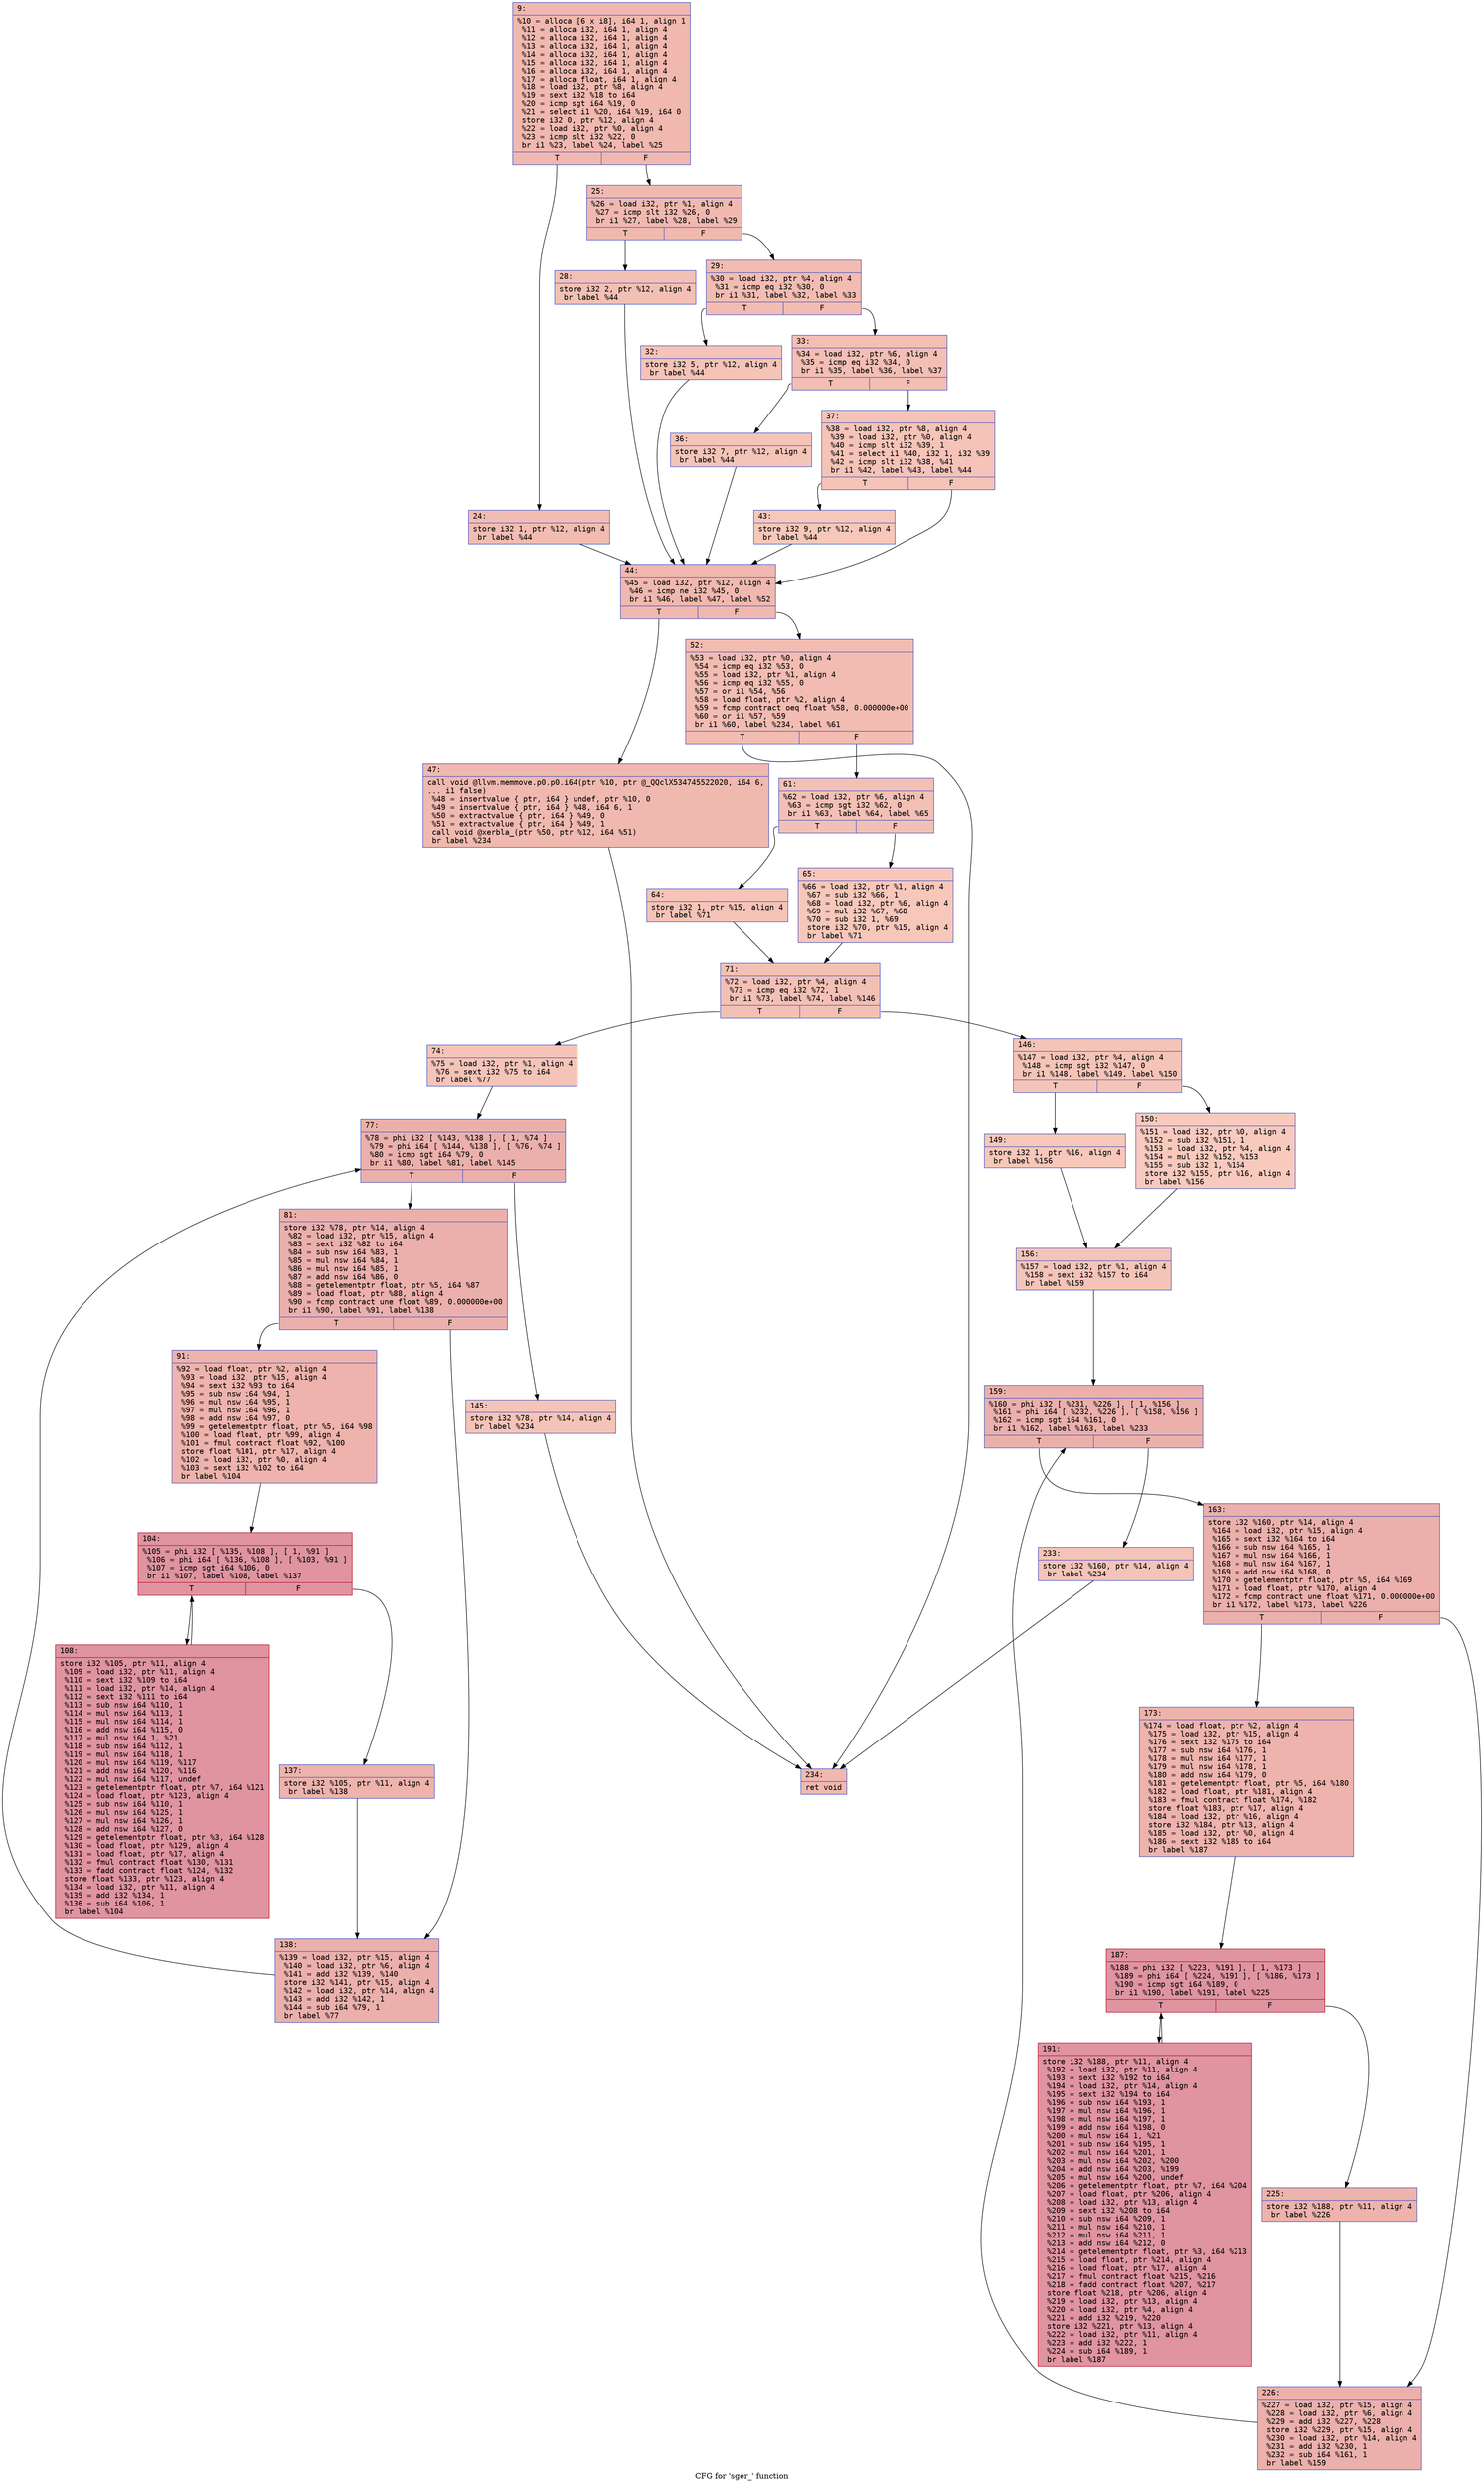 digraph "CFG for 'sger_' function" {
	label="CFG for 'sger_' function";

	Node0x55ee1044e590 [shape=record,color="#3d50c3ff", style=filled, fillcolor="#dc5d4a70" fontname="Courier",label="{9:\l|  %10 = alloca [6 x i8], i64 1, align 1\l  %11 = alloca i32, i64 1, align 4\l  %12 = alloca i32, i64 1, align 4\l  %13 = alloca i32, i64 1, align 4\l  %14 = alloca i32, i64 1, align 4\l  %15 = alloca i32, i64 1, align 4\l  %16 = alloca i32, i64 1, align 4\l  %17 = alloca float, i64 1, align 4\l  %18 = load i32, ptr %8, align 4\l  %19 = sext i32 %18 to i64\l  %20 = icmp sgt i64 %19, 0\l  %21 = select i1 %20, i64 %19, i64 0\l  store i32 0, ptr %12, align 4\l  %22 = load i32, ptr %0, align 4\l  %23 = icmp slt i32 %22, 0\l  br i1 %23, label %24, label %25\l|{<s0>T|<s1>F}}"];
	Node0x55ee1044e590:s0 -> Node0x55ee1044eca0[tooltip="9 -> 24\nProbability 37.50%" ];
	Node0x55ee1044e590:s1 -> Node0x55ee1044ecf0[tooltip="9 -> 25\nProbability 62.50%" ];
	Node0x55ee1044eca0 [shape=record,color="#3d50c3ff", style=filled, fillcolor="#e1675170" fontname="Courier",label="{24:\l|  store i32 1, ptr %12, align 4\l  br label %44\l}"];
	Node0x55ee1044eca0 -> Node0x55ee1044ee90[tooltip="24 -> 44\nProbability 100.00%" ];
	Node0x55ee1044ecf0 [shape=record,color="#3d50c3ff", style=filled, fillcolor="#de614d70" fontname="Courier",label="{25:\l|  %26 = load i32, ptr %1, align 4\l  %27 = icmp slt i32 %26, 0\l  br i1 %27, label %28, label %29\l|{<s0>T|<s1>F}}"];
	Node0x55ee1044ecf0:s0 -> Node0x55ee1044f060[tooltip="25 -> 28\nProbability 37.50%" ];
	Node0x55ee1044ecf0:s1 -> Node0x55ee1044f0b0[tooltip="25 -> 29\nProbability 62.50%" ];
	Node0x55ee1044f060 [shape=record,color="#3d50c3ff", style=filled, fillcolor="#e5705870" fontname="Courier",label="{28:\l|  store i32 2, ptr %12, align 4\l  br label %44\l}"];
	Node0x55ee1044f060 -> Node0x55ee1044ee90[tooltip="28 -> 44\nProbability 100.00%" ];
	Node0x55ee1044f0b0 [shape=record,color="#3d50c3ff", style=filled, fillcolor="#e1675170" fontname="Courier",label="{29:\l|  %30 = load i32, ptr %4, align 4\l  %31 = icmp eq i32 %30, 0\l  br i1 %31, label %32, label %33\l|{<s0>T|<s1>F}}"];
	Node0x55ee1044f0b0:s0 -> Node0x55ee1044f3d0[tooltip="29 -> 32\nProbability 37.50%" ];
	Node0x55ee1044f0b0:s1 -> Node0x55ee1044f420[tooltip="29 -> 33\nProbability 62.50%" ];
	Node0x55ee1044f3d0 [shape=record,color="#3d50c3ff", style=filled, fillcolor="#e8765c70" fontname="Courier",label="{32:\l|  store i32 5, ptr %12, align 4\l  br label %44\l}"];
	Node0x55ee1044f3d0 -> Node0x55ee1044ee90[tooltip="32 -> 44\nProbability 100.00%" ];
	Node0x55ee1044f420 [shape=record,color="#3d50c3ff", style=filled, fillcolor="#e36c5570" fontname="Courier",label="{33:\l|  %34 = load i32, ptr %6, align 4\l  %35 = icmp eq i32 %34, 0\l  br i1 %35, label %36, label %37\l|{<s0>T|<s1>F}}"];
	Node0x55ee1044f420:s0 -> Node0x55ee1044f740[tooltip="33 -> 36\nProbability 37.50%" ];
	Node0x55ee1044f420:s1 -> Node0x55ee1044f790[tooltip="33 -> 37\nProbability 62.50%" ];
	Node0x55ee1044f740 [shape=record,color="#3d50c3ff", style=filled, fillcolor="#e97a5f70" fontname="Courier",label="{36:\l|  store i32 7, ptr %12, align 4\l  br label %44\l}"];
	Node0x55ee1044f740 -> Node0x55ee1044ee90[tooltip="36 -> 44\nProbability 100.00%" ];
	Node0x55ee1044f790 [shape=record,color="#3d50c3ff", style=filled, fillcolor="#e8765c70" fontname="Courier",label="{37:\l|  %38 = load i32, ptr %8, align 4\l  %39 = load i32, ptr %0, align 4\l  %40 = icmp slt i32 %39, 1\l  %41 = select i1 %40, i32 1, i32 %39\l  %42 = icmp slt i32 %38, %41\l  br i1 %42, label %43, label %44\l|{<s0>T|<s1>F}}"];
	Node0x55ee1044f790:s0 -> Node0x55ee1044fc70[tooltip="37 -> 43\nProbability 50.00%" ];
	Node0x55ee1044f790:s1 -> Node0x55ee1044ee90[tooltip="37 -> 44\nProbability 50.00%" ];
	Node0x55ee1044fc70 [shape=record,color="#3d50c3ff", style=filled, fillcolor="#ec7f6370" fontname="Courier",label="{43:\l|  store i32 9, ptr %12, align 4\l  br label %44\l}"];
	Node0x55ee1044fc70 -> Node0x55ee1044ee90[tooltip="43 -> 44\nProbability 100.00%" ];
	Node0x55ee1044ee90 [shape=record,color="#3d50c3ff", style=filled, fillcolor="#dc5d4a70" fontname="Courier",label="{44:\l|  %45 = load i32, ptr %12, align 4\l  %46 = icmp ne i32 %45, 0\l  br i1 %46, label %47, label %52\l|{<s0>T|<s1>F}}"];
	Node0x55ee1044ee90:s0 -> Node0x55ee1044ff90[tooltip="44 -> 47\nProbability 62.50%" ];
	Node0x55ee1044ee90:s1 -> Node0x55ee1044ffe0[tooltip="44 -> 52\nProbability 37.50%" ];
	Node0x55ee1044ff90 [shape=record,color="#3d50c3ff", style=filled, fillcolor="#de614d70" fontname="Courier",label="{47:\l|  call void @llvm.memmove.p0.p0.i64(ptr %10, ptr @_QQclX534745522020, i64 6,\l... i1 false)\l  %48 = insertvalue \{ ptr, i64 \} undef, ptr %10, 0\l  %49 = insertvalue \{ ptr, i64 \} %48, i64 6, 1\l  %50 = extractvalue \{ ptr, i64 \} %49, 0\l  %51 = extractvalue \{ ptr, i64 \} %49, 1\l  call void @xerbla_(ptr %50, ptr %12, i64 %51)\l  br label %234\l}"];
	Node0x55ee1044ff90 -> Node0x55ee10450df0[tooltip="47 -> 234\nProbability 100.00%" ];
	Node0x55ee1044ffe0 [shape=record,color="#3d50c3ff", style=filled, fillcolor="#e1675170" fontname="Courier",label="{52:\l|  %53 = load i32, ptr %0, align 4\l  %54 = icmp eq i32 %53, 0\l  %55 = load i32, ptr %1, align 4\l  %56 = icmp eq i32 %55, 0\l  %57 = or i1 %54, %56\l  %58 = load float, ptr %2, align 4\l  %59 = fcmp contract oeq float %58, 0.000000e+00\l  %60 = or i1 %57, %59\l  br i1 %60, label %234, label %61\l|{<s0>T|<s1>F}}"];
	Node0x55ee1044ffe0:s0 -> Node0x55ee10450df0[tooltip="52 -> 234\nProbability 50.00%" ];
	Node0x55ee1044ffe0:s1 -> Node0x55ee10451300[tooltip="52 -> 61\nProbability 50.00%" ];
	Node0x55ee10451300 [shape=record,color="#3d50c3ff", style=filled, fillcolor="#e5705870" fontname="Courier",label="{61:\l|  %62 = load i32, ptr %6, align 4\l  %63 = icmp sgt i32 %62, 0\l  br i1 %63, label %64, label %65\l|{<s0>T|<s1>F}}"];
	Node0x55ee10451300:s0 -> Node0x55ee10451510[tooltip="61 -> 64\nProbability 62.50%" ];
	Node0x55ee10451300:s1 -> Node0x55ee10451560[tooltip="61 -> 65\nProbability 37.50%" ];
	Node0x55ee10451510 [shape=record,color="#3d50c3ff", style=filled, fillcolor="#e8765c70" fontname="Courier",label="{64:\l|  store i32 1, ptr %15, align 4\l  br label %71\l}"];
	Node0x55ee10451510 -> Node0x55ee10451700[tooltip="64 -> 71\nProbability 100.00%" ];
	Node0x55ee10451560 [shape=record,color="#3d50c3ff", style=filled, fillcolor="#ec7f6370" fontname="Courier",label="{65:\l|  %66 = load i32, ptr %1, align 4\l  %67 = sub i32 %66, 1\l  %68 = load i32, ptr %6, align 4\l  %69 = mul i32 %67, %68\l  %70 = sub i32 1, %69\l  store i32 %70, ptr %15, align 4\l  br label %71\l}"];
	Node0x55ee10451560 -> Node0x55ee10451700[tooltip="65 -> 71\nProbability 100.00%" ];
	Node0x55ee10451700 [shape=record,color="#3d50c3ff", style=filled, fillcolor="#e5705870" fontname="Courier",label="{71:\l|  %72 = load i32, ptr %4, align 4\l  %73 = icmp eq i32 %72, 1\l  br i1 %73, label %74, label %146\l|{<s0>T|<s1>F}}"];
	Node0x55ee10451700:s0 -> Node0x55ee10451c90[tooltip="71 -> 74\nProbability 50.00%" ];
	Node0x55ee10451700:s1 -> Node0x55ee10451ce0[tooltip="71 -> 146\nProbability 50.00%" ];
	Node0x55ee10451c90 [shape=record,color="#3d50c3ff", style=filled, fillcolor="#e97a5f70" fontname="Courier",label="{74:\l|  %75 = load i32, ptr %1, align 4\l  %76 = sext i32 %75 to i64\l  br label %77\l}"];
	Node0x55ee10451c90 -> Node0x55ee10451ed0[tooltip="74 -> 77\nProbability 100.00%" ];
	Node0x55ee10451ed0 [shape=record,color="#3d50c3ff", style=filled, fillcolor="#d24b4070" fontname="Courier",label="{77:\l|  %78 = phi i32 [ %143, %138 ], [ 1, %74 ]\l  %79 = phi i64 [ %144, %138 ], [ %76, %74 ]\l  %80 = icmp sgt i64 %79, 0\l  br i1 %80, label %81, label %145\l|{<s0>T|<s1>F}}"];
	Node0x55ee10451ed0:s0 -> Node0x55ee104573e0[tooltip="77 -> 81\nProbability 96.88%" ];
	Node0x55ee10451ed0:s1 -> Node0x55ee10457430[tooltip="77 -> 145\nProbability 3.12%" ];
	Node0x55ee104573e0 [shape=record,color="#3d50c3ff", style=filled, fillcolor="#d24b4070" fontname="Courier",label="{81:\l|  store i32 %78, ptr %14, align 4\l  %82 = load i32, ptr %15, align 4\l  %83 = sext i32 %82 to i64\l  %84 = sub nsw i64 %83, 1\l  %85 = mul nsw i64 %84, 1\l  %86 = mul nsw i64 %85, 1\l  %87 = add nsw i64 %86, 0\l  %88 = getelementptr float, ptr %5, i64 %87\l  %89 = load float, ptr %88, align 4\l  %90 = fcmp contract une float %89, 0.000000e+00\l  br i1 %90, label %91, label %138\l|{<s0>T|<s1>F}}"];
	Node0x55ee104573e0:s0 -> Node0x55ee10457ab0[tooltip="81 -> 91\nProbability 62.50%" ];
	Node0x55ee104573e0:s1 -> Node0x55ee10451f90[tooltip="81 -> 138\nProbability 37.50%" ];
	Node0x55ee10457ab0 [shape=record,color="#3d50c3ff", style=filled, fillcolor="#d6524470" fontname="Courier",label="{91:\l|  %92 = load float, ptr %2, align 4\l  %93 = load i32, ptr %15, align 4\l  %94 = sext i32 %93 to i64\l  %95 = sub nsw i64 %94, 1\l  %96 = mul nsw i64 %95, 1\l  %97 = mul nsw i64 %96, 1\l  %98 = add nsw i64 %97, 0\l  %99 = getelementptr float, ptr %5, i64 %98\l  %100 = load float, ptr %99, align 4\l  %101 = fmul contract float %92, %100\l  store float %101, ptr %17, align 4\l  %102 = load i32, ptr %0, align 4\l  %103 = sext i32 %102 to i64\l  br label %104\l}"];
	Node0x55ee10457ab0 -> Node0x55ee104505d0[tooltip="91 -> 104\nProbability 100.00%" ];
	Node0x55ee104505d0 [shape=record,color="#b70d28ff", style=filled, fillcolor="#b70d2870" fontname="Courier",label="{104:\l|  %105 = phi i32 [ %135, %108 ], [ 1, %91 ]\l  %106 = phi i64 [ %136, %108 ], [ %103, %91 ]\l  %107 = icmp sgt i64 %106, 0\l  br i1 %107, label %108, label %137\l|{<s0>T|<s1>F}}"];
	Node0x55ee104505d0:s0 -> Node0x55ee10450690[tooltip="104 -> 108\nProbability 96.88%" ];
	Node0x55ee104505d0:s1 -> Node0x55ee10458dc0[tooltip="104 -> 137\nProbability 3.12%" ];
	Node0x55ee10450690 [shape=record,color="#b70d28ff", style=filled, fillcolor="#b70d2870" fontname="Courier",label="{108:\l|  store i32 %105, ptr %11, align 4\l  %109 = load i32, ptr %11, align 4\l  %110 = sext i32 %109 to i64\l  %111 = load i32, ptr %14, align 4\l  %112 = sext i32 %111 to i64\l  %113 = sub nsw i64 %110, 1\l  %114 = mul nsw i64 %113, 1\l  %115 = mul nsw i64 %114, 1\l  %116 = add nsw i64 %115, 0\l  %117 = mul nsw i64 1, %21\l  %118 = sub nsw i64 %112, 1\l  %119 = mul nsw i64 %118, 1\l  %120 = mul nsw i64 %119, %117\l  %121 = add nsw i64 %120, %116\l  %122 = mul nsw i64 %117, undef\l  %123 = getelementptr float, ptr %7, i64 %121\l  %124 = load float, ptr %123, align 4\l  %125 = sub nsw i64 %110, 1\l  %126 = mul nsw i64 %125, 1\l  %127 = mul nsw i64 %126, 1\l  %128 = add nsw i64 %127, 0\l  %129 = getelementptr float, ptr %3, i64 %128\l  %130 = load float, ptr %129, align 4\l  %131 = load float, ptr %17, align 4\l  %132 = fmul contract float %130, %131\l  %133 = fadd contract float %124, %132\l  store float %133, ptr %123, align 4\l  %134 = load i32, ptr %11, align 4\l  %135 = add i32 %134, 1\l  %136 = sub i64 %106, 1\l  br label %104\l}"];
	Node0x55ee10450690 -> Node0x55ee104505d0[tooltip="108 -> 104\nProbability 100.00%" ];
	Node0x55ee10458dc0 [shape=record,color="#3d50c3ff", style=filled, fillcolor="#d6524470" fontname="Courier",label="{137:\l|  store i32 %105, ptr %11, align 4\l  br label %138\l}"];
	Node0x55ee10458dc0 -> Node0x55ee10451f90[tooltip="137 -> 138\nProbability 100.00%" ];
	Node0x55ee10451f90 [shape=record,color="#3d50c3ff", style=filled, fillcolor="#d24b4070" fontname="Courier",label="{138:\l|  %139 = load i32, ptr %15, align 4\l  %140 = load i32, ptr %6, align 4\l  %141 = add i32 %139, %140\l  store i32 %141, ptr %15, align 4\l  %142 = load i32, ptr %14, align 4\l  %143 = add i32 %142, 1\l  %144 = sub i64 %79, 1\l  br label %77\l}"];
	Node0x55ee10451f90 -> Node0x55ee10451ed0[tooltip="138 -> 77\nProbability 100.00%" ];
	Node0x55ee10457430 [shape=record,color="#3d50c3ff", style=filled, fillcolor="#e97a5f70" fontname="Courier",label="{145:\l|  store i32 %78, ptr %14, align 4\l  br label %234\l}"];
	Node0x55ee10457430 -> Node0x55ee10450df0[tooltip="145 -> 234\nProbability 100.00%" ];
	Node0x55ee10451ce0 [shape=record,color="#3d50c3ff", style=filled, fillcolor="#e97a5f70" fontname="Courier",label="{146:\l|  %147 = load i32, ptr %4, align 4\l  %148 = icmp sgt i32 %147, 0\l  br i1 %148, label %149, label %150\l|{<s0>T|<s1>F}}"];
	Node0x55ee10451ce0:s0 -> Node0x55ee1045a720[tooltip="146 -> 149\nProbability 62.50%" ];
	Node0x55ee10451ce0:s1 -> Node0x55ee1045a770[tooltip="146 -> 150\nProbability 37.50%" ];
	Node0x55ee1045a720 [shape=record,color="#3d50c3ff", style=filled, fillcolor="#ec7f6370" fontname="Courier",label="{149:\l|  store i32 1, ptr %16, align 4\l  br label %156\l}"];
	Node0x55ee1045a720 -> Node0x55ee1045a910[tooltip="149 -> 156\nProbability 100.00%" ];
	Node0x55ee1045a770 [shape=record,color="#3d50c3ff", style=filled, fillcolor="#ef886b70" fontname="Courier",label="{150:\l|  %151 = load i32, ptr %0, align 4\l  %152 = sub i32 %151, 1\l  %153 = load i32, ptr %4, align 4\l  %154 = mul i32 %152, %153\l  %155 = sub i32 1, %154\l  store i32 %155, ptr %16, align 4\l  br label %156\l}"];
	Node0x55ee1045a770 -> Node0x55ee1045a910[tooltip="150 -> 156\nProbability 100.00%" ];
	Node0x55ee1045a910 [shape=record,color="#3d50c3ff", style=filled, fillcolor="#e97a5f70" fontname="Courier",label="{156:\l|  %157 = load i32, ptr %1, align 4\l  %158 = sext i32 %157 to i64\l  br label %159\l}"];
	Node0x55ee1045a910 -> Node0x55ee1045ae80[tooltip="156 -> 159\nProbability 100.00%" ];
	Node0x55ee1045ae80 [shape=record,color="#3d50c3ff", style=filled, fillcolor="#d24b4070" fontname="Courier",label="{159:\l|  %160 = phi i32 [ %231, %226 ], [ 1, %156 ]\l  %161 = phi i64 [ %232, %226 ], [ %158, %156 ]\l  %162 = icmp sgt i64 %161, 0\l  br i1 %162, label %163, label %233\l|{<s0>T|<s1>F}}"];
	Node0x55ee1045ae80:s0 -> Node0x55ee1045b1a0[tooltip="159 -> 163\nProbability 96.88%" ];
	Node0x55ee1045ae80:s1 -> Node0x55ee1045b1f0[tooltip="159 -> 233\nProbability 3.12%" ];
	Node0x55ee1045b1a0 [shape=record,color="#3d50c3ff", style=filled, fillcolor="#d24b4070" fontname="Courier",label="{163:\l|  store i32 %160, ptr %14, align 4\l  %164 = load i32, ptr %15, align 4\l  %165 = sext i32 %164 to i64\l  %166 = sub nsw i64 %165, 1\l  %167 = mul nsw i64 %166, 1\l  %168 = mul nsw i64 %167, 1\l  %169 = add nsw i64 %168, 0\l  %170 = getelementptr float, ptr %5, i64 %169\l  %171 = load float, ptr %170, align 4\l  %172 = fcmp contract une float %171, 0.000000e+00\l  br i1 %172, label %173, label %226\l|{<s0>T|<s1>F}}"];
	Node0x55ee1045b1a0:s0 -> Node0x55ee1045b870[tooltip="163 -> 173\nProbability 62.50%" ];
	Node0x55ee1045b1a0:s1 -> Node0x55ee1045af40[tooltip="163 -> 226\nProbability 37.50%" ];
	Node0x55ee1045b870 [shape=record,color="#3d50c3ff", style=filled, fillcolor="#d6524470" fontname="Courier",label="{173:\l|  %174 = load float, ptr %2, align 4\l  %175 = load i32, ptr %15, align 4\l  %176 = sext i32 %175 to i64\l  %177 = sub nsw i64 %176, 1\l  %178 = mul nsw i64 %177, 1\l  %179 = mul nsw i64 %178, 1\l  %180 = add nsw i64 %179, 0\l  %181 = getelementptr float, ptr %5, i64 %180\l  %182 = load float, ptr %181, align 4\l  %183 = fmul contract float %174, %182\l  store float %183, ptr %17, align 4\l  %184 = load i32, ptr %16, align 4\l  store i32 %184, ptr %13, align 4\l  %185 = load i32, ptr %0, align 4\l  %186 = sext i32 %185 to i64\l  br label %187\l}"];
	Node0x55ee1045b870 -> Node0x55ee1045c180[tooltip="173 -> 187\nProbability 100.00%" ];
	Node0x55ee1045c180 [shape=record,color="#b70d28ff", style=filled, fillcolor="#b70d2870" fontname="Courier",label="{187:\l|  %188 = phi i32 [ %223, %191 ], [ 1, %173 ]\l  %189 = phi i64 [ %224, %191 ], [ %186, %173 ]\l  %190 = icmp sgt i64 %189, 0\l  br i1 %190, label %191, label %225\l|{<s0>T|<s1>F}}"];
	Node0x55ee1045c180:s0 -> Node0x55ee1045c240[tooltip="187 -> 191\nProbability 96.88%" ];
	Node0x55ee1045c180:s1 -> Node0x55ee1045c4a0[tooltip="187 -> 225\nProbability 3.12%" ];
	Node0x55ee1045c240 [shape=record,color="#b70d28ff", style=filled, fillcolor="#b70d2870" fontname="Courier",label="{191:\l|  store i32 %188, ptr %11, align 4\l  %192 = load i32, ptr %11, align 4\l  %193 = sext i32 %192 to i64\l  %194 = load i32, ptr %14, align 4\l  %195 = sext i32 %194 to i64\l  %196 = sub nsw i64 %193, 1\l  %197 = mul nsw i64 %196, 1\l  %198 = mul nsw i64 %197, 1\l  %199 = add nsw i64 %198, 0\l  %200 = mul nsw i64 1, %21\l  %201 = sub nsw i64 %195, 1\l  %202 = mul nsw i64 %201, 1\l  %203 = mul nsw i64 %202, %200\l  %204 = add nsw i64 %203, %199\l  %205 = mul nsw i64 %200, undef\l  %206 = getelementptr float, ptr %7, i64 %204\l  %207 = load float, ptr %206, align 4\l  %208 = load i32, ptr %13, align 4\l  %209 = sext i32 %208 to i64\l  %210 = sub nsw i64 %209, 1\l  %211 = mul nsw i64 %210, 1\l  %212 = mul nsw i64 %211, 1\l  %213 = add nsw i64 %212, 0\l  %214 = getelementptr float, ptr %3, i64 %213\l  %215 = load float, ptr %214, align 4\l  %216 = load float, ptr %17, align 4\l  %217 = fmul contract float %215, %216\l  %218 = fadd contract float %207, %217\l  store float %218, ptr %206, align 4\l  %219 = load i32, ptr %13, align 4\l  %220 = load i32, ptr %4, align 4\l  %221 = add i32 %219, %220\l  store i32 %221, ptr %13, align 4\l  %222 = load i32, ptr %11, align 4\l  %223 = add i32 %222, 1\l  %224 = sub i64 %189, 1\l  br label %187\l}"];
	Node0x55ee1045c240 -> Node0x55ee1045c180[tooltip="191 -> 187\nProbability 100.00%" ];
	Node0x55ee1045c4a0 [shape=record,color="#3d50c3ff", style=filled, fillcolor="#d6524470" fontname="Courier",label="{225:\l|  store i32 %188, ptr %11, align 4\l  br label %226\l}"];
	Node0x55ee1045c4a0 -> Node0x55ee1045af40[tooltip="225 -> 226\nProbability 100.00%" ];
	Node0x55ee1045af40 [shape=record,color="#3d50c3ff", style=filled, fillcolor="#d24b4070" fontname="Courier",label="{226:\l|  %227 = load i32, ptr %15, align 4\l  %228 = load i32, ptr %6, align 4\l  %229 = add i32 %227, %228\l  store i32 %229, ptr %15, align 4\l  %230 = load i32, ptr %14, align 4\l  %231 = add i32 %230, 1\l  %232 = sub i64 %161, 1\l  br label %159\l}"];
	Node0x55ee1045af40 -> Node0x55ee1045ae80[tooltip="226 -> 159\nProbability 100.00%" ];
	Node0x55ee1045b1f0 [shape=record,color="#3d50c3ff", style=filled, fillcolor="#e97a5f70" fontname="Courier",label="{233:\l|  store i32 %160, ptr %14, align 4\l  br label %234\l}"];
	Node0x55ee1045b1f0 -> Node0x55ee10450df0[tooltip="233 -> 234\nProbability 100.00%" ];
	Node0x55ee10450df0 [shape=record,color="#3d50c3ff", style=filled, fillcolor="#dc5d4a70" fontname="Courier",label="{234:\l|  ret void\l}"];
}
